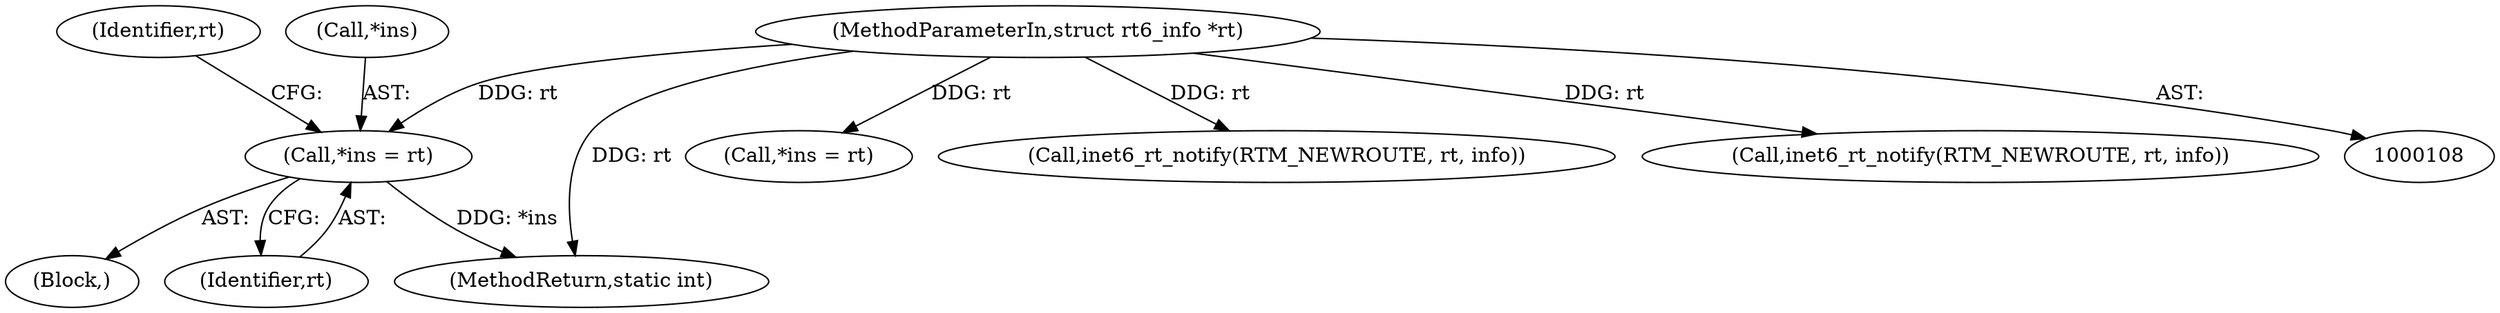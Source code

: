 digraph "0_linux_307f2fb95e9b96b3577916e73d92e104f8f26494@pointer" {
"1000473" [label="(Call,*ins = rt)"];
"1000110" [label="(MethodParameterIn,struct rt6_info *rt)"];
"1000460" [label="(Block,)"];
"1000473" [label="(Call,*ins = rt)"];
"1000408" [label="(Call,*ins = rt)"];
"1000479" [label="(Identifier,rt)"];
"1000498" [label="(Call,inet6_rt_notify(RTM_NEWROUTE, rt, info))"];
"1000110" [label="(MethodParameterIn,struct rt6_info *rt)"];
"1000476" [label="(Identifier,rt)"];
"1000529" [label="(MethodReturn,static int)"];
"1000474" [label="(Call,*ins)"];
"1000422" [label="(Call,inet6_rt_notify(RTM_NEWROUTE, rt, info))"];
"1000473" -> "1000460"  [label="AST: "];
"1000473" -> "1000476"  [label="CFG: "];
"1000474" -> "1000473"  [label="AST: "];
"1000476" -> "1000473"  [label="AST: "];
"1000479" -> "1000473"  [label="CFG: "];
"1000473" -> "1000529"  [label="DDG: *ins"];
"1000110" -> "1000473"  [label="DDG: rt"];
"1000110" -> "1000108"  [label="AST: "];
"1000110" -> "1000529"  [label="DDG: rt"];
"1000110" -> "1000408"  [label="DDG: rt"];
"1000110" -> "1000422"  [label="DDG: rt"];
"1000110" -> "1000498"  [label="DDG: rt"];
}
